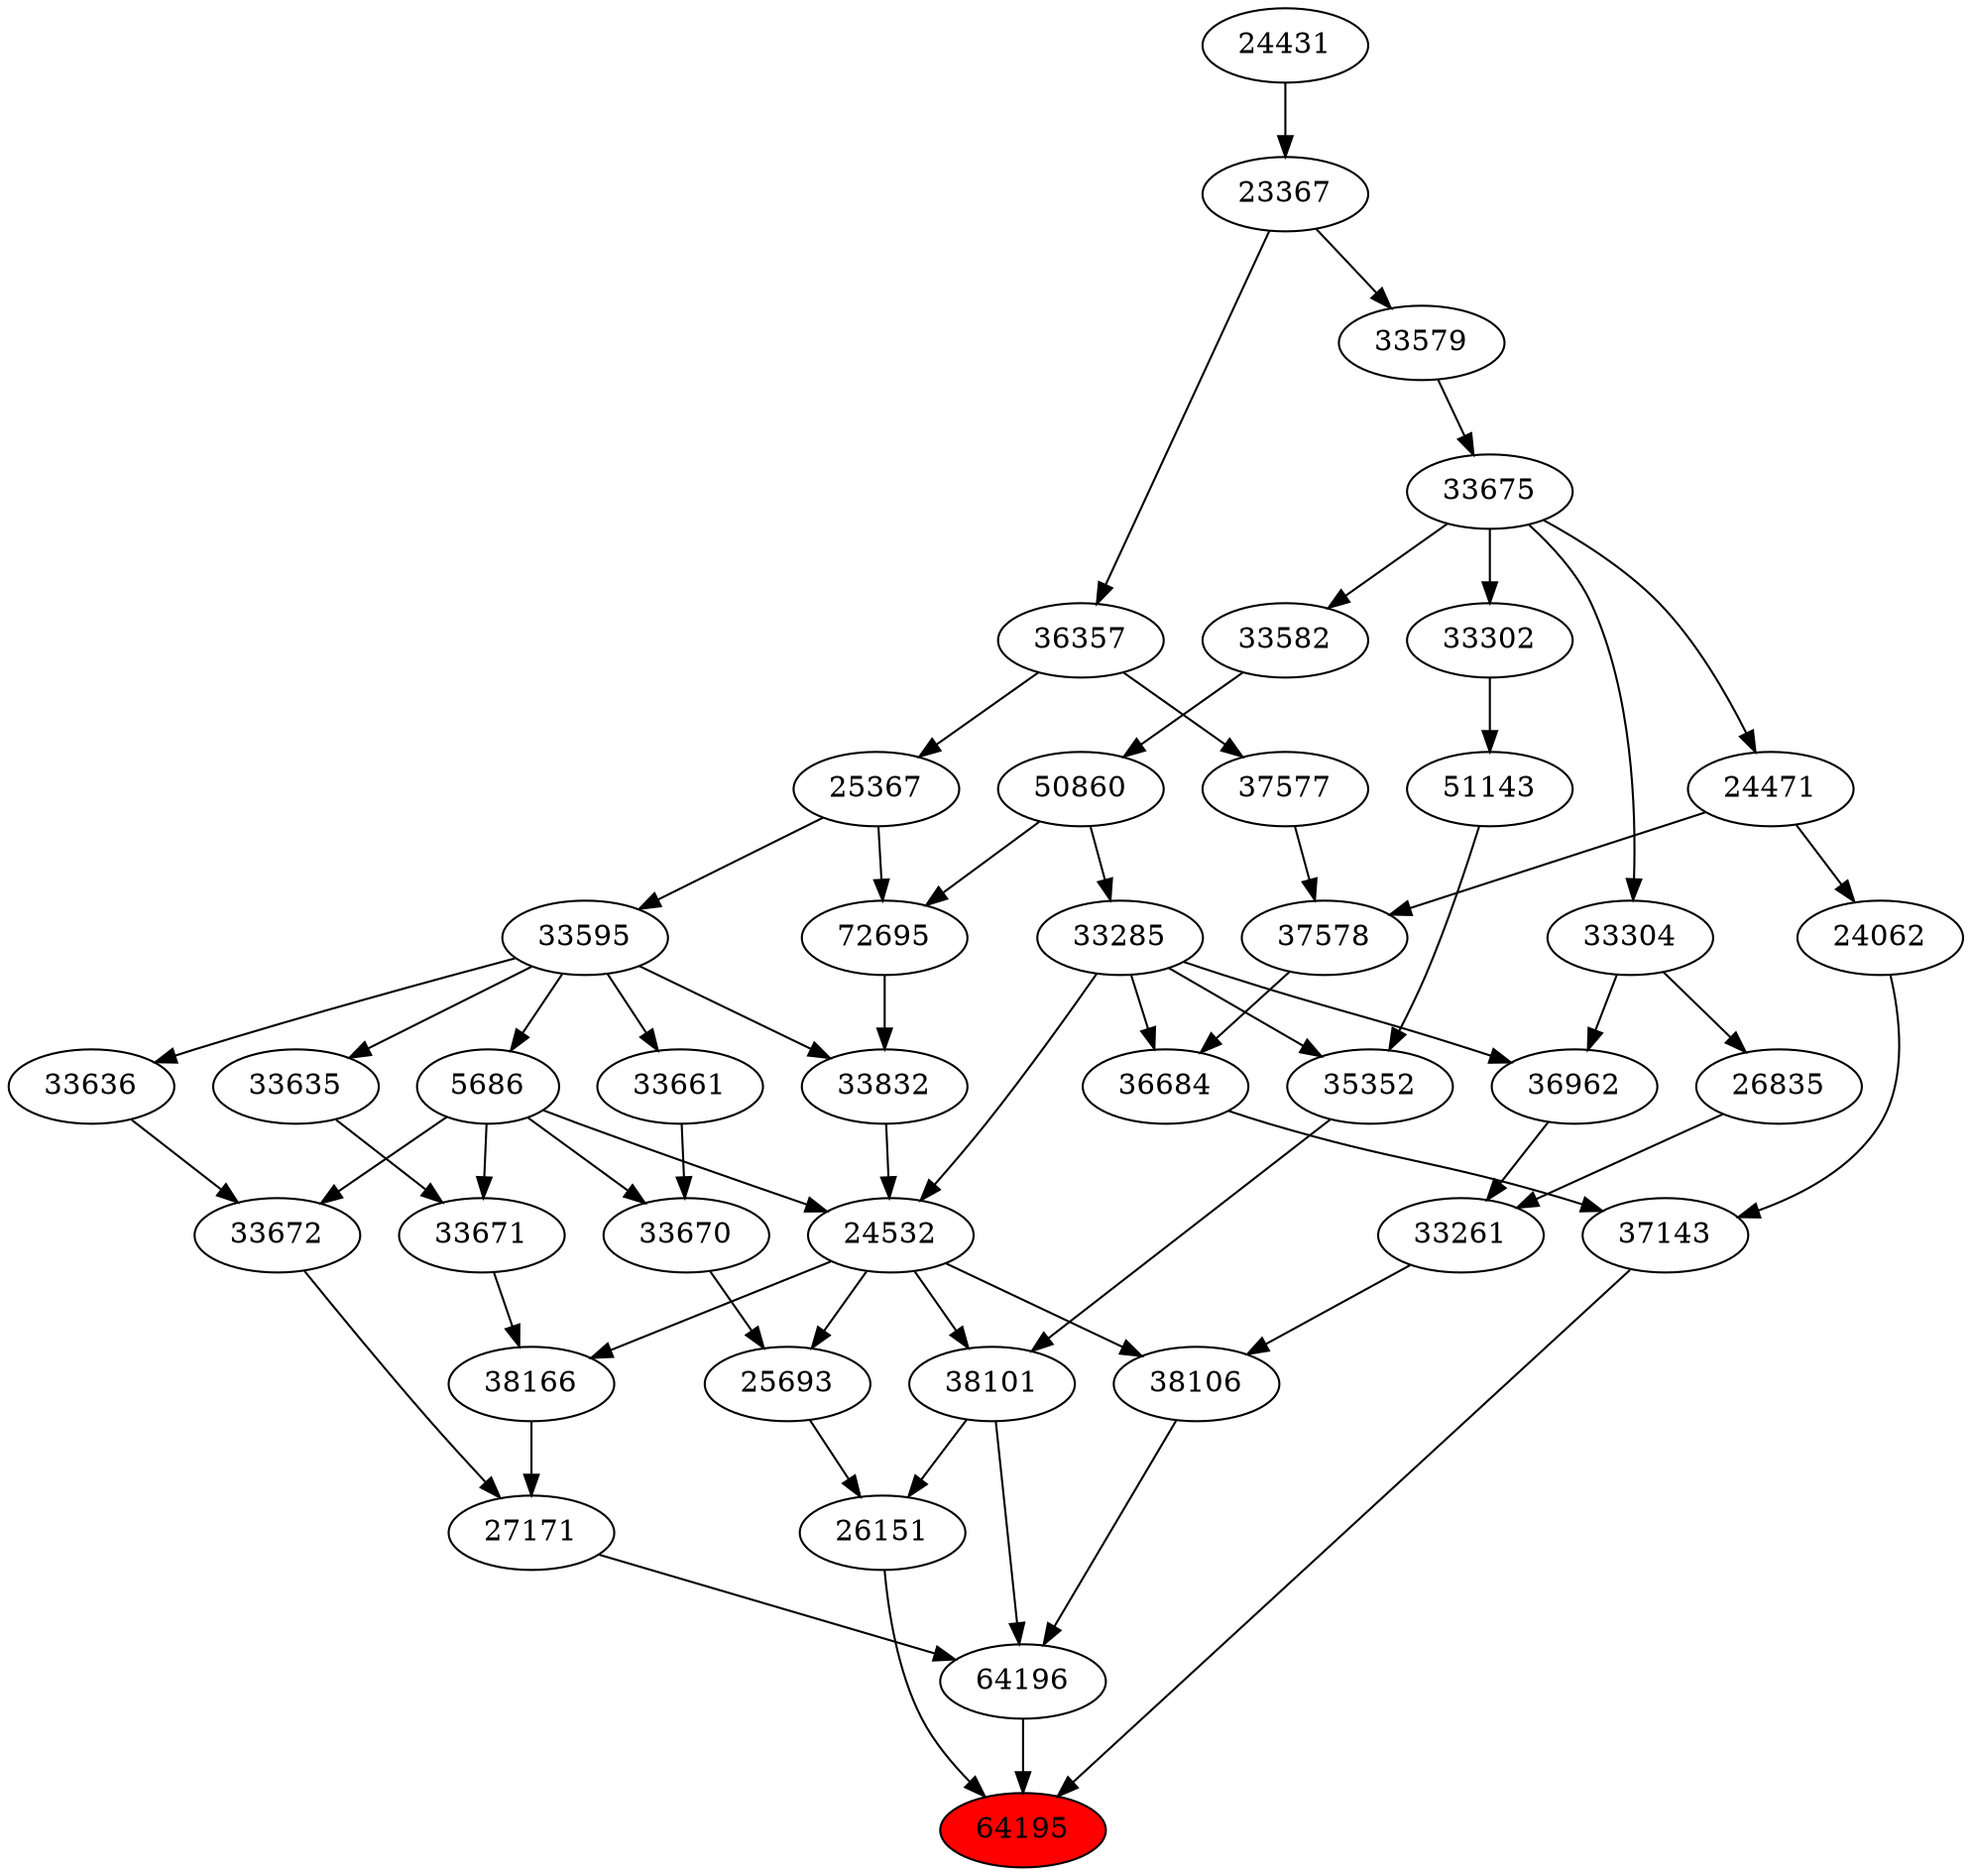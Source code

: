 strict digraph{ 
64195 [label="64195" fillcolor=red style=filled]
37143 -> 64195
26151 -> 64195
64196 -> 64195
37143 [label="37143"]
36684 -> 37143
24062 -> 37143
26151 [label="26151"]
38101 -> 26151
25693 -> 26151
64196 [label="64196"]
27171 -> 64196
38101 -> 64196
38106 -> 64196
36684 [label="36684"]
33285 -> 36684
37578 -> 36684
24062 [label="24062"]
24471 -> 24062
38101 [label="38101"]
24532 -> 38101
35352 -> 38101
25693 [label="25693"]
24532 -> 25693
33670 -> 25693
27171 [label="27171"]
33672 -> 27171
38166 -> 27171
38106 [label="38106"]
33261 -> 38106
24532 -> 38106
33285 [label="33285"]
50860 -> 33285
37578 [label="37578"]
24471 -> 37578
37577 -> 37578
24471 [label="24471"]
33675 -> 24471
24532 [label="24532"]
33285 -> 24532
5686 -> 24532
33832 -> 24532
35352 [label="35352"]
33285 -> 35352
51143 -> 35352
33670 [label="33670"]
5686 -> 33670
33661 -> 33670
33672 [label="33672"]
33636 -> 33672
5686 -> 33672
38166 [label="38166"]
24532 -> 38166
33671 -> 38166
33261 [label="33261"]
36962 -> 33261
26835 -> 33261
50860 [label="50860"]
33582 -> 50860
37577 [label="37577"]
36357 -> 37577
33675 [label="33675"]
33579 -> 33675
5686 [label="5686"]
33595 -> 5686
33832 [label="33832"]
72695 -> 33832
33595 -> 33832
51143 [label="51143"]
33302 -> 51143
33661 [label="33661"]
33595 -> 33661
33636 [label="33636"]
33595 -> 33636
33671 [label="33671"]
5686 -> 33671
33635 -> 33671
36962 [label="36962"]
33285 -> 36962
33304 -> 36962
26835 [label="26835"]
33304 -> 26835
33582 [label="33582"]
33675 -> 33582
36357 [label="36357"]
23367 -> 36357
33579 [label="33579"]
23367 -> 33579
33595 [label="33595"]
25367 -> 33595
72695 [label="72695"]
50860 -> 72695
25367 -> 72695
33302 [label="33302"]
33675 -> 33302
33635 [label="33635"]
33595 -> 33635
33304 [label="33304"]
33675 -> 33304
23367 [label="23367"]
24431 -> 23367
25367 [label="25367"]
36357 -> 25367
24431 [label="24431"]
}